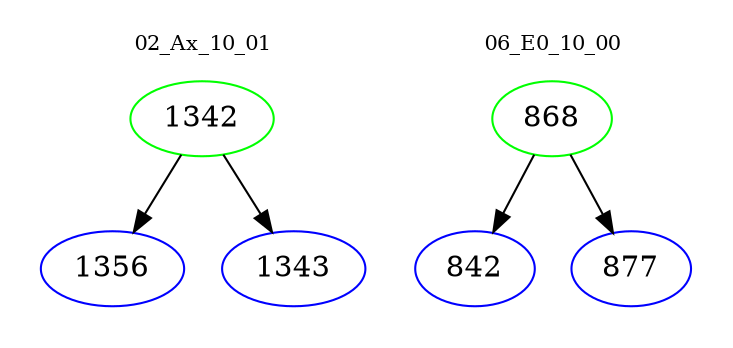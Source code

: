 digraph{
subgraph cluster_0 {
color = white
label = "02_Ax_10_01";
fontsize=10;
T0_1342 [label="1342", color="green"]
T0_1342 -> T0_1356 [color="black"]
T0_1356 [label="1356", color="blue"]
T0_1342 -> T0_1343 [color="black"]
T0_1343 [label="1343", color="blue"]
}
subgraph cluster_1 {
color = white
label = "06_E0_10_00";
fontsize=10;
T1_868 [label="868", color="green"]
T1_868 -> T1_842 [color="black"]
T1_842 [label="842", color="blue"]
T1_868 -> T1_877 [color="black"]
T1_877 [label="877", color="blue"]
}
}
